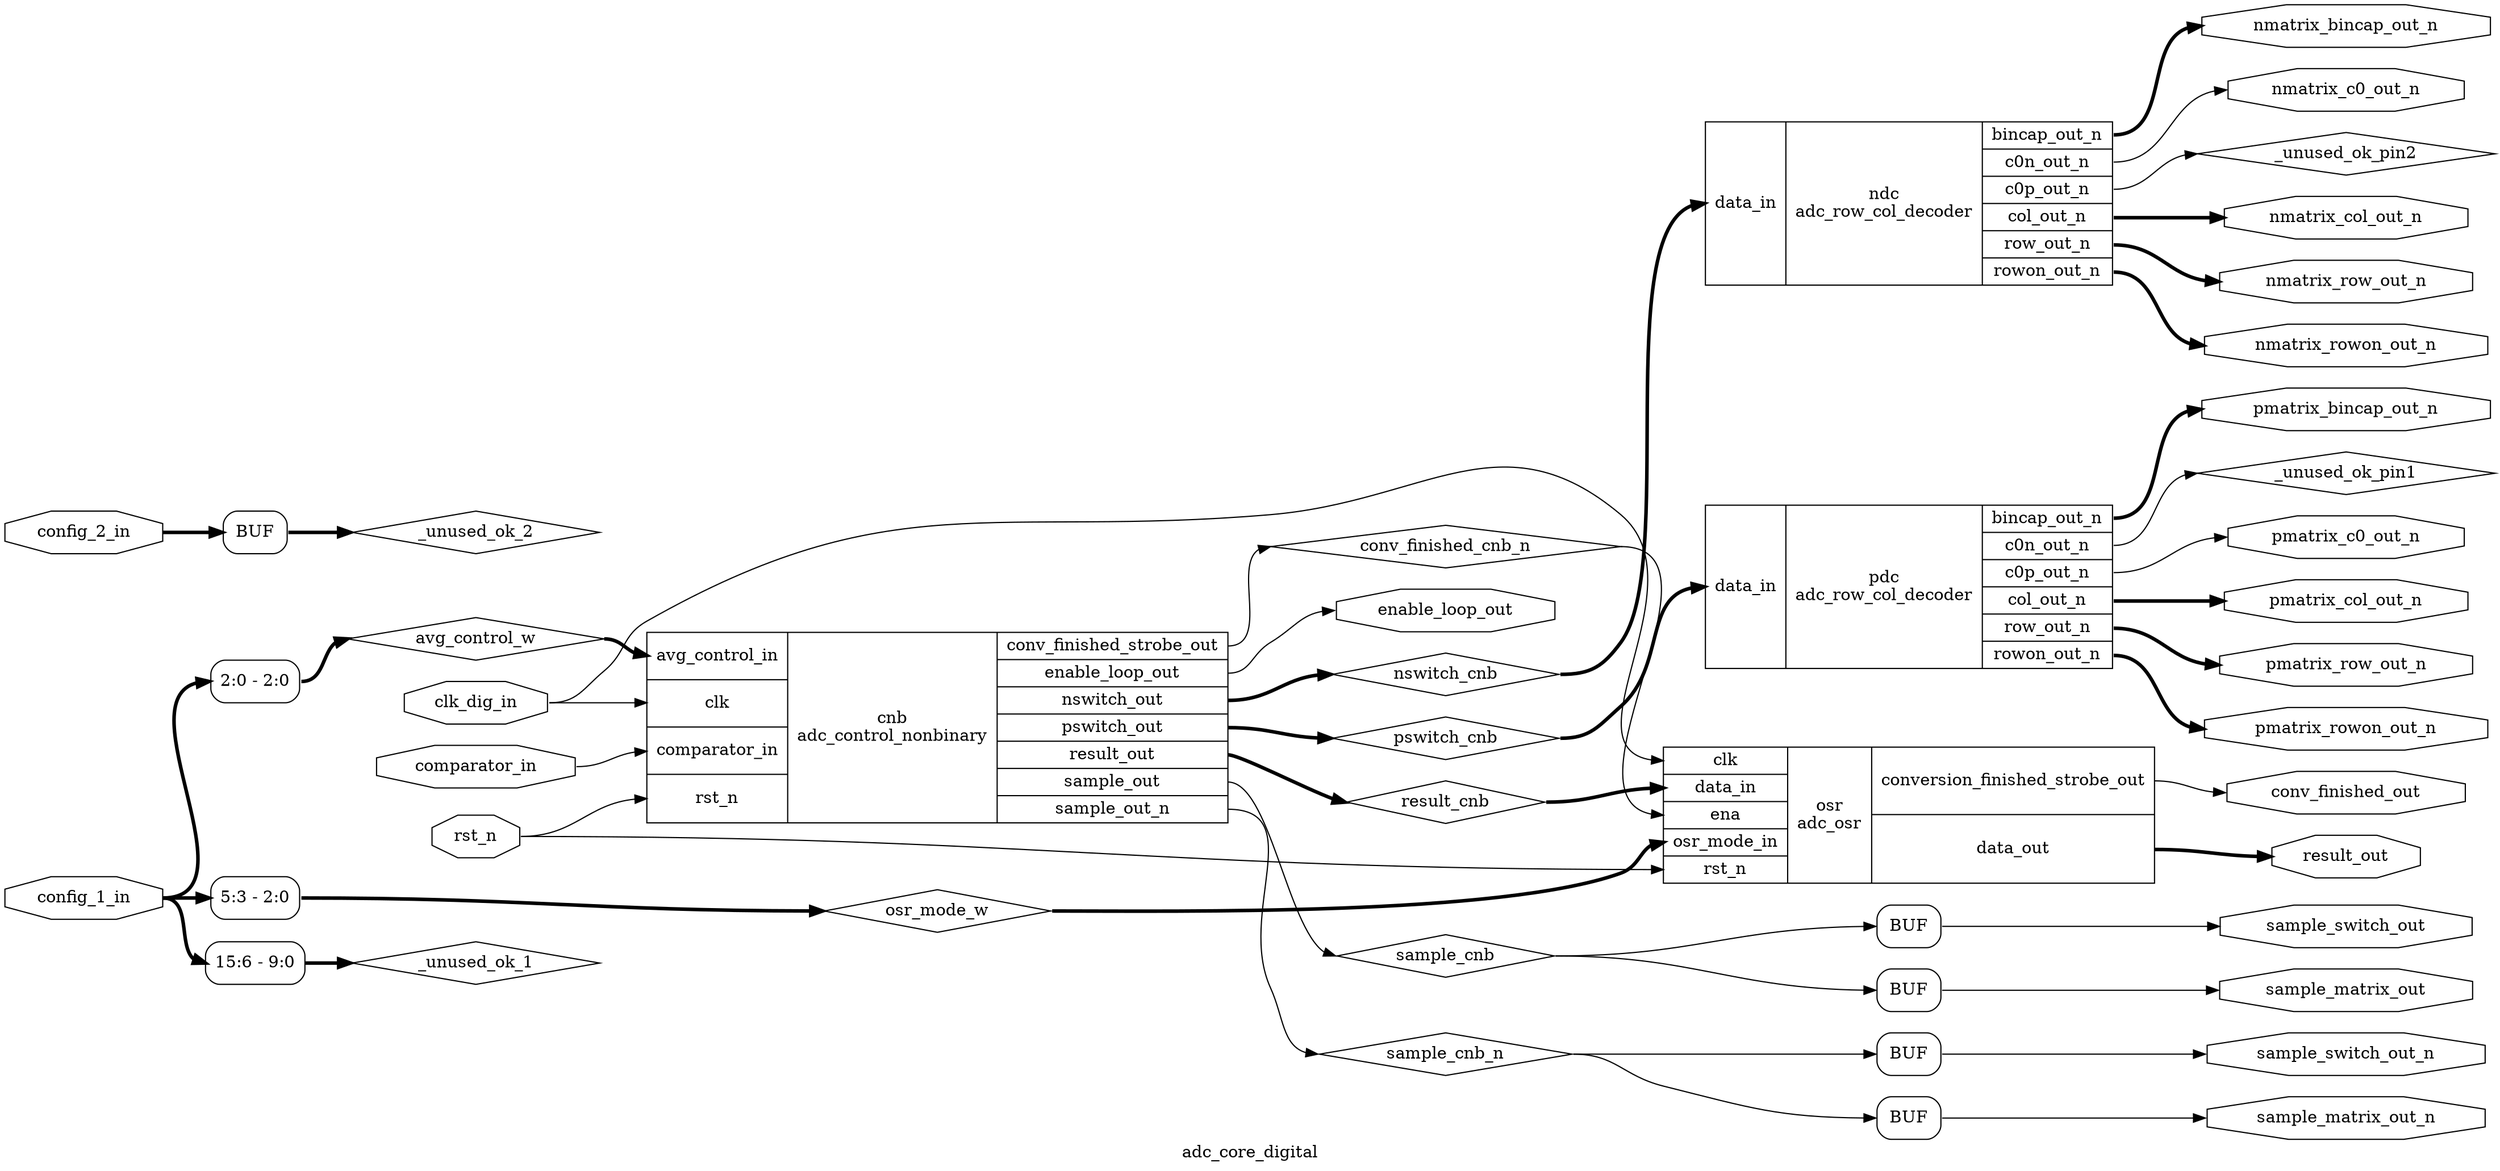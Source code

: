 digraph "adc_core_digital" {
label="adc_core_digital";
rankdir="LR";
remincross=true;
n1 [ shape=diamond, label="_unused_ok_pin2", color="black", fontcolor="black" ];
n2 [ shape=diamond, label="_unused_ok_pin1", color="black", fontcolor="black" ];
n3 [ shape=diamond, label="_unused_ok_2", color="black", fontcolor="black" ];
n4 [ shape=diamond, label="_unused_ok_1", color="black", fontcolor="black" ];
n5 [ shape=diamond, label="sample_cnb", color="black", fontcolor="black" ];
n6 [ shape=diamond, label="sample_cnb_n", color="black", fontcolor="black" ];
n7 [ shape=diamond, label="conv_finished_cnb_n", color="black", fontcolor="black" ];
n8 [ shape=diamond, label="nswitch_cnb", color="black", fontcolor="black" ];
n9 [ shape=diamond, label="pswitch_cnb", color="black", fontcolor="black" ];
n10 [ shape=diamond, label="result_cnb", color="black", fontcolor="black" ];
n11 [ shape=diamond, label="osr_mode_w", color="black", fontcolor="black" ];
n12 [ shape=diamond, label="avg_control_w", color="black", fontcolor="black" ];
n13 [ shape=octagon, label="nmatrix_c0_out_n", color="black", fontcolor="black" ];
n14 [ shape=octagon, label="nmatrix_bincap_out_n", color="black", fontcolor="black" ];
n15 [ shape=octagon, label="nmatrix_rowon_out_n", color="black", fontcolor="black" ];
n16 [ shape=octagon, label="nmatrix_row_out_n", color="black", fontcolor="black" ];
n17 [ shape=octagon, label="nmatrix_col_out_n", color="black", fontcolor="black" ];
n18 [ shape=octagon, label="pmatrix_c0_out_n", color="black", fontcolor="black" ];
n19 [ shape=octagon, label="pmatrix_bincap_out_n", color="black", fontcolor="black" ];
n20 [ shape=octagon, label="pmatrix_rowon_out_n", color="black", fontcolor="black" ];
n21 [ shape=octagon, label="pmatrix_row_out_n", color="black", fontcolor="black" ];
n22 [ shape=octagon, label="pmatrix_col_out_n", color="black", fontcolor="black" ];
n23 [ shape=octagon, label="sample_switch_out_n", color="black", fontcolor="black" ];
n24 [ shape=octagon, label="sample_switch_out", color="black", fontcolor="black" ];
n25 [ shape=octagon, label="sample_matrix_out_n", color="black", fontcolor="black" ];
n26 [ shape=octagon, label="sample_matrix_out", color="black", fontcolor="black" ];
n27 [ shape=octagon, label="enable_loop_out", color="black", fontcolor="black" ];
n28 [ shape=octagon, label="clk_dig_in", color="black", fontcolor="black" ];
n29 [ shape=octagon, label="comparator_in", color="black", fontcolor="black" ];
n30 [ shape=octagon, label="conv_finished_out", color="black", fontcolor="black" ];
n31 [ shape=octagon, label="result_out", color="black", fontcolor="black" ];
n32 [ shape=octagon, label="config_2_in", color="black", fontcolor="black" ];
n33 [ shape=octagon, label="config_1_in", color="black", fontcolor="black" ];
n34 [ shape=octagon, label="rst_n", color="black", fontcolor="black" ];
c41 [ shape=record, label="{{<p35> clk|<p36> data_in|<p37> ena|<p38> osr_mode_in|<p34> rst_n}|osr\nadc_osr|{<p39> conversion_finished_strobe_out|<p40> data_out}}" ];
c48 [ shape=record, label="{{<p36> data_in}|ndc\nadc_row_col_decoder|{<p42> bincap_out_n|<p43> c0n_out_n|<p44> c0p_out_n|<p45> col_out_n|<p46> row_out_n|<p47> rowon_out_n}}" ];
c49 [ shape=record, label="{{<p36> data_in}|pdc\nadc_row_col_decoder|{<p42> bincap_out_n|<p43> c0n_out_n|<p44> c0p_out_n|<p45> col_out_n|<p46> row_out_n|<p47> rowon_out_n}}" ];
c56 [ shape=record, label="{{<p50> avg_control_in|<p35> clk|<p29> comparator_in|<p34> rst_n}|cnb\nadc_control_nonbinary|{<p51> conv_finished_strobe_out|<p27> enable_loop_out|<p52> nswitch_out|<p53> pswitch_out|<p31> result_out|<p54> sample_out|<p55> sample_out_n}}" ];
x0 [ shape=record, style=rounded, label="<s0> 2:0 - 2:0 " ];
x1 [ shape=record, style=rounded, label="<s0> 5:3 - 2:0 " ];
x2 [shape=box, style=rounded, label="BUF"];
x3 [shape=box, style=rounded, label="BUF"];
x4 [shape=box, style=rounded, label="BUF"];
x5 [shape=box, style=rounded, label="BUF"];
x6 [ shape=record, style=rounded, label="<s0> 15:6 - 9:0 " ];
x7 [shape=box, style=rounded, label="BUF"];
c48:p44:e -> n1:w [color="black", label=""];
c56:p31:e -> n10:w [color="black", style="setlinewidth(3)", label=""];
n10:e -> c41:p36:w [color="black", style="setlinewidth(3)", label=""];
x1:e -> n11:w [color="black", style="setlinewidth(3)", label=""];
n11:e -> c41:p38:w [color="black", style="setlinewidth(3)", label=""];
x0:e -> n12:w [color="black", style="setlinewidth(3)", label=""];
n12:e -> c56:p50:w [color="black", style="setlinewidth(3)", label=""];
c48:p43:e -> n13:w [color="black", label=""];
c48:p42:e -> n14:w [color="black", style="setlinewidth(3)", label=""];
c48:p47:e -> n15:w [color="black", style="setlinewidth(3)", label=""];
c48:p46:e -> n16:w [color="black", style="setlinewidth(3)", label=""];
c48:p45:e -> n17:w [color="black", style="setlinewidth(3)", label=""];
c49:p44:e -> n18:w [color="black", label=""];
c49:p42:e -> n19:w [color="black", style="setlinewidth(3)", label=""];
c49:p43:e -> n2:w [color="black", label=""];
c49:p47:e -> n20:w [color="black", style="setlinewidth(3)", label=""];
c49:p46:e -> n21:w [color="black", style="setlinewidth(3)", label=""];
c49:p45:e -> n22:w [color="black", style="setlinewidth(3)", label=""];
x3:e:e -> n23:w [color="black", label=""];
x2:e:e -> n24:w [color="black", label=""];
x5:e:e -> n25:w [color="black", label=""];
x4:e:e -> n26:w [color="black", label=""];
c56:p27:e -> n27:w [color="black", label=""];
n28:e -> c41:p35:w [color="black", label=""];
n28:e -> c56:p35:w [color="black", label=""];
n29:e -> c56:p29:w [color="black", label=""];
x7:e:e -> n3:w [color="black", style="setlinewidth(3)", label=""];
c41:p39:e -> n30:w [color="black", label=""];
c41:p40:e -> n31:w [color="black", style="setlinewidth(3)", label=""];
n32:e -> x7:w:w [color="black", style="setlinewidth(3)", label=""];
n33:e -> x0:s0:w [color="black", style="setlinewidth(3)", label=""];
n33:e -> x1:s0:w [color="black", style="setlinewidth(3)", label=""];
n33:e -> x6:s0:w [color="black", style="setlinewidth(3)", label=""];
n34:e -> c41:p34:w [color="black", label=""];
n34:e -> c56:p34:w [color="black", label=""];
x6:e -> n4:w [color="black", style="setlinewidth(3)", label=""];
c56:p54:e -> n5:w [color="black", label=""];
n5:e -> x2:w:w [color="black", label=""];
n5:e -> x4:w:w [color="black", label=""];
c56:p55:e -> n6:w [color="black", label=""];
n6:e -> x3:w:w [color="black", label=""];
n6:e -> x5:w:w [color="black", label=""];
c56:p51:e -> n7:w [color="black", label=""];
n7:e -> c41:p37:w [color="black", label=""];
c56:p52:e -> n8:w [color="black", style="setlinewidth(3)", label=""];
n8:e -> c48:p36:w [color="black", style="setlinewidth(3)", label=""];
c56:p53:e -> n9:w [color="black", style="setlinewidth(3)", label=""];
n9:e -> c49:p36:w [color="black", style="setlinewidth(3)", label=""];
}
